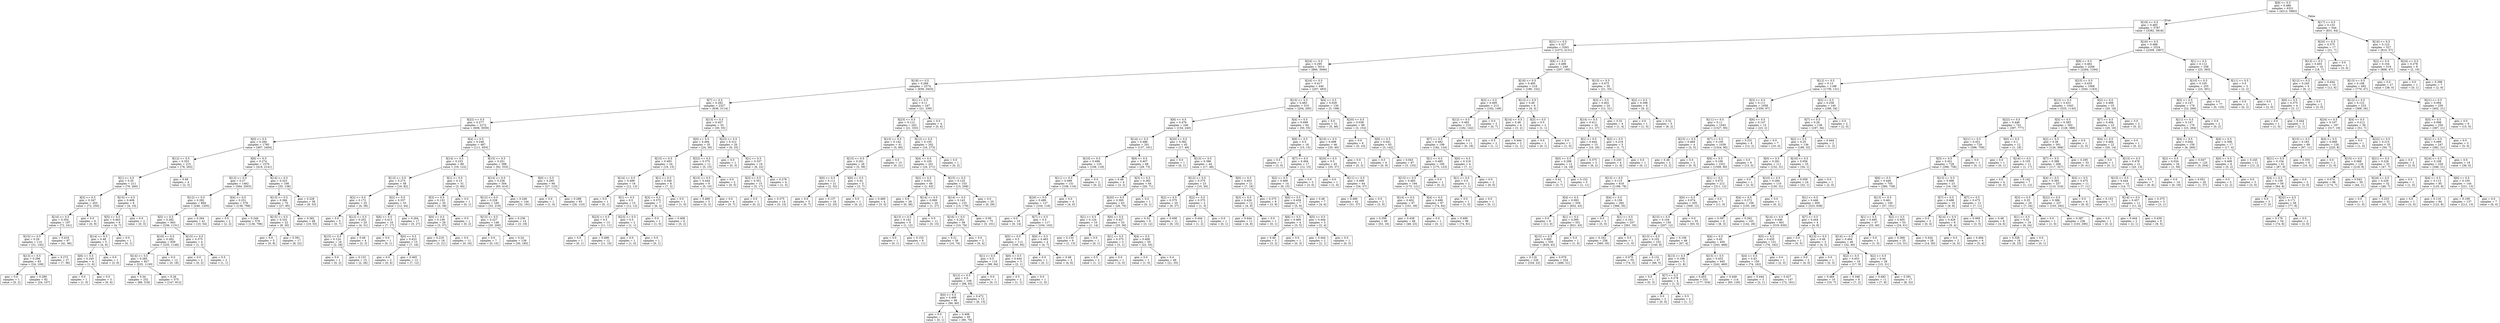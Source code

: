 digraph Tree {
node [shape=box] ;
0 [label="X[8] <= 0.5\ngini = 0.486\nsamples = 6331\nvalue = [4213, 5882]"] ;
1 [label="X[19] <= 0.5\ngini = 0.465\nsamples = 5787\nvalue = [3382, 5818]"] ;
0 -> 1 [labeldistance=2.5, labelangle=45, headlabel="True"] ;
2 [label="X[21] <= 0.5\ngini = 0.327\nsamples = 3263\nvalue = [1073, 4131]"] ;
1 -> 2 ;
3 [label="X[24] <= 0.5\ngini = 0.295\nsamples = 3014\nvalue = [866, 3946]"] ;
2 -> 3 ;
4 [label="X[18] <= 0.5\ngini = 0.269\nsamples = 2574\nvalue = [659, 3453]"] ;
3 -> 4 ;
5 [label="X[7] <= 0.5\ngini = 0.282\nsamples = 2327\nvalue = [638, 3114]"] ;
4 -> 5 ;
6 [label="X[22] <= 0.5\ngini = 0.277\nsamples = 2272\nvalue = [608, 3059]"] ;
5 -> 6 ;
7 [label="X[0] <= 0.5\ngini = 0.284\nsamples = 1785\nvalue = [497, 2404]"] ;
6 -> 7 ;
8 [label="X[12] <= 0.5\ngini = 0.353\nsamples = 215\nvalue = [78, 263]"] ;
7 -> 8 ;
9 [label="X[1] <= 0.5\ngini = 0.35\nsamples = 211\nvalue = [76, 260]"] ;
8 -> 9 ;
10 [label="X[3] <= 0.5\ngini = 0.347\nsamples = 203\nvalue = [72, 250]"] ;
9 -> 10 ;
11 [label="X[14] <= 0.5\ngini = 0.354\nsamples = 197\nvalue = [72, 241]"] ;
10 -> 11 ;
12 [label="X[15] <= 0.5\ngini = 0.29\nsamples = 110\nvalue = [31, 145]"] ;
11 -> 12 ;
13 [label="X[13] <= 0.5\ngini = 0.296\nsamples = 83\nvalue = [24, 109]"] ;
12 -> 13 ;
14 [label="gini = 0.0\nsamples = 1\nvalue = [0, 2]"] ;
13 -> 14 ;
15 [label="gini = 0.299\nsamples = 82\nvalue = [24, 107]"] ;
13 -> 15 ;
16 [label="gini = 0.273\nsamples = 27\nvalue = [7, 36]"] ;
12 -> 16 ;
17 [label="gini = 0.419\nsamples = 87\nvalue = [41, 96]"] ;
11 -> 17 ;
18 [label="gini = 0.0\nsamples = 6\nvalue = [0, 9]"] ;
10 -> 18 ;
19 [label="X[15] <= 0.5\ngini = 0.408\nsamples = 8\nvalue = [4, 10]"] ;
9 -> 19 ;
20 [label="X[5] <= 0.5\ngini = 0.463\nsamples = 6\nvalue = [4, 7]"] ;
19 -> 20 ;
21 [label="X[14] <= 0.5\ngini = 0.48\nsamples = 5\nvalue = [4, 6]"] ;
20 -> 21 ;
22 [label="X[6] <= 0.5\ngini = 0.245\nsamples = 4\nvalue = [1, 6]"] ;
21 -> 22 ;
23 [label="gini = 0.0\nsamples = 1\nvalue = [1, 0]"] ;
22 -> 23 ;
24 [label="gini = 0.0\nsamples = 3\nvalue = [0, 6]"] ;
22 -> 24 ;
25 [label="gini = 0.0\nsamples = 1\nvalue = [3, 0]"] ;
21 -> 25 ;
26 [label="gini = 0.0\nsamples = 1\nvalue = [0, 1]"] ;
20 -> 26 ;
27 [label="gini = 0.0\nsamples = 2\nvalue = [0, 3]"] ;
19 -> 27 ;
28 [label="gini = 0.48\nsamples = 4\nvalue = [2, 3]"] ;
8 -> 28 ;
29 [label="X[6] <= 0.5\ngini = 0.274\nsamples = 1570\nvalue = [419, 2141]"] ;
7 -> 29 ;
30 [label="X[13] <= 0.5\ngini = 0.27\nsamples = 1462\nvalue = [384, 2003]"] ;
29 -> 30 ;
31 [label="X[12] <= 0.5\ngini = 0.282\nsamples = 884\nvalue = [246, 1205]"] ;
30 -> 31 ;
32 [label="X[5] <= 0.5\ngini = 0.282\nsamples = 843\nvalue = [236, 1151]"] ;
31 -> 32 ;
33 [label="X[16] <= 0.5\ngini = 0.282\nsamples = 839\nvalue = [235, 1148]"] ;
32 -> 33 ;
34 [label="X[14] <= 0.5\ngini = 0.285\nsamples = 827\nvalue = [235, 1130]"] ;
33 -> 34 ;
35 [label="gini = 0.34\nsamples = 252\nvalue = [88, 318]"] ;
34 -> 35 ;
36 [label="gini = 0.26\nsamples = 575\nvalue = [147, 812]"] ;
34 -> 36 ;
37 [label="gini = 0.0\nsamples = 12\nvalue = [0, 18]"] ;
33 -> 37 ;
38 [label="X[15] <= 0.5\ngini = 0.375\nsamples = 4\nvalue = [1, 3]"] ;
32 -> 38 ;
39 [label="gini = 0.0\nsamples = 2\nvalue = [0, 2]"] ;
38 -> 39 ;
40 [label="gini = 0.5\nsamples = 2\nvalue = [1, 1]"] ;
38 -> 40 ;
41 [label="gini = 0.264\nsamples = 41\nvalue = [10, 54]"] ;
31 -> 41 ;
42 [label="X[4] <= 0.5\ngini = 0.251\nsamples = 578\nvalue = [138, 798]"] ;
30 -> 42 ;
43 [label="gini = 0.5\nsamples = 2\nvalue = [2, 2]"] ;
42 -> 43 ;
44 [label="gini = 0.249\nsamples = 576\nvalue = [136, 796]"] ;
42 -> 44 ;
45 [label="X[14] <= 0.5\ngini = 0.323\nsamples = 108\nvalue = [35, 138]"] ;
29 -> 45 ;
46 [label="X[13] <= 0.5\ngini = 0.366\nsamples = 70\nvalue = [27, 85]"] ;
45 -> 46 ;
47 [label="X[15] <= 0.5\ngini = 0.332\nsamples = 22\nvalue = [8, 30]"] ;
46 -> 47 ;
48 [label="gini = 0.0\nsamples = 5\nvalue = [0, 8]"] ;
47 -> 48 ;
49 [label="gini = 0.391\nsamples = 17\nvalue = [8, 22]"] ;
47 -> 49 ;
50 [label="gini = 0.382\nsamples = 48\nvalue = [19, 55]"] ;
46 -> 50 ;
51 [label="gini = 0.228\nsamples = 38\nvalue = [8, 53]"] ;
45 -> 51 ;
52 [label="X[4] <= 0.5\ngini = 0.248\nsamples = 487\nvalue = [111, 655]"] ;
6 -> 52 ;
53 [label="X[14] <= 0.5\ngini = 0.233\nsamples = 89\nvalue = [19, 122]"] ;
52 -> 53 ;
54 [label="X[13] <= 0.5\ngini = 0.273\nsamples = 58\nvalue = [16, 82]"] ;
53 -> 54 ;
55 [label="X[2] <= 0.5\ngini = 0.172\nsamples = 25\nvalue = [4, 38]"] ;
54 -> 55 ;
56 [label="gini = 0.0\nsamples = 5\nvalue = [0, 7]"] ;
55 -> 56 ;
57 [label="X[12] <= 0.5\ngini = 0.202\nsamples = 20\nvalue = [4, 31]"] ;
55 -> 57 ;
58 [label="X[15] <= 0.5\ngini = 0.124\nsamples = 16\nvalue = [2, 28]"] ;
57 -> 58 ;
59 [label="gini = 0.0\nsamples = 1\nvalue = [0, 2]"] ;
58 -> 59 ;
60 [label="gini = 0.133\nsamples = 15\nvalue = [2, 26]"] ;
58 -> 60 ;
61 [label="gini = 0.48\nsamples = 4\nvalue = [2, 3]"] ;
57 -> 61 ;
62 [label="X[2] <= 0.5\ngini = 0.337\nsamples = 33\nvalue = [12, 44]"] ;
54 -> 62 ;
63 [label="X[6] <= 0.5\ngini = 0.413\nsamples = 16\nvalue = [7, 17]"] ;
62 -> 63 ;
64 [label="gini = 0.0\nsamples = 1\nvalue = [0, 1]"] ;
63 -> 64 ;
65 [label="X[0] <= 0.5\ngini = 0.423\nsamples = 15\nvalue = [7, 16]"] ;
63 -> 65 ;
66 [label="gini = 0.0\nsamples = 2\nvalue = [0, 4]"] ;
65 -> 66 ;
67 [label="gini = 0.465\nsamples = 13\nvalue = [7, 12]"] ;
65 -> 67 ;
68 [label="gini = 0.264\nsamples = 17\nvalue = [5, 27]"] ;
62 -> 68 ;
69 [label="X[1] <= 0.5\ngini = 0.13\nsamples = 31\nvalue = [3, 40]"] ;
53 -> 69 ;
70 [label="X[3] <= 0.5\ngini = 0.133\nsamples = 30\nvalue = [3, 39]"] ;
69 -> 70 ;
71 [label="X[0] <= 0.5\ngini = 0.139\nsamples = 29\nvalue = [3, 37]"] ;
70 -> 71 ;
72 [label="gini = 0.219\nsamples = 18\nvalue = [3, 21]"] ;
71 -> 72 ;
73 [label="gini = 0.0\nsamples = 11\nvalue = [0, 16]"] ;
71 -> 73 ;
74 [label="gini = 0.0\nsamples = 1\nvalue = [0, 2]"] ;
70 -> 74 ;
75 [label="gini = 0.0\nsamples = 1\nvalue = [0, 1]"] ;
69 -> 75 ;
76 [label="X[15] <= 0.5\ngini = 0.251\nsamples = 398\nvalue = [92, 533]"] ;
52 -> 76 ;
77 [label="X[14] <= 0.5\ngini = 0.236\nsamples = 304\nvalue = [65, 410]"] ;
76 -> 77 ;
78 [label="X[12] <= 0.5\ngini = 0.228\nsamples = 160\nvalue = [33, 219]"] ;
77 -> 78 ;
79 [label="X[13] <= 0.5\ngini = 0.227\nsamples = 146\nvalue = [30, 200]"] ;
78 -> 79 ;
80 [label="gini = 0.0\nsamples = 7\nvalue = [0, 15]"] ;
79 -> 80 ;
81 [label="gini = 0.24\nsamples = 139\nvalue = [30, 185]"] ;
79 -> 81 ;
82 [label="gini = 0.236\nsamples = 14\nvalue = [3, 19]"] ;
78 -> 82 ;
83 [label="gini = 0.246\nsamples = 144\nvalue = [32, 191]"] ;
77 -> 83 ;
84 [label="X[0] <= 0.5\ngini = 0.295\nsamples = 94\nvalue = [27, 123]"] ;
76 -> 84 ;
85 [label="gini = 0.0\nsamples = 1\nvalue = [1, 0]"] ;
84 -> 85 ;
86 [label="gini = 0.288\nsamples = 93\nvalue = [26, 123]"] ;
84 -> 86 ;
87 [label="X[13] <= 0.5\ngini = 0.457\nsamples = 55\nvalue = [30, 55]"] ;
5 -> 87 ;
88 [label="X[0] <= 0.5\ngini = 0.494\nsamples = 35\nvalue = [24, 30]"] ;
87 -> 88 ;
89 [label="X[15] <= 0.5\ngini = 0.493\nsamples = 24\nvalue = [19, 15]"] ;
88 -> 89 ;
90 [label="X[14] <= 0.5\ngini = 0.499\nsamples = 16\nvalue = [12, 13]"] ;
89 -> 90 ;
91 [label="gini = 0.0\nsamples = 1\nvalue = [0, 1]"] ;
90 -> 91 ;
92 [label="X[1] <= 0.5\ngini = 0.5\nsamples = 15\nvalue = [12, 12]"] ;
90 -> 92 ;
93 [label="X[23] <= 0.5\ngini = 0.5\nsamples = 13\nvalue = [11, 11]"] ;
92 -> 93 ;
94 [label="gini = 0.0\nsamples = 1\nvalue = [0, 1]"] ;
93 -> 94 ;
95 [label="gini = 0.499\nsamples = 12\nvalue = [11, 10]"] ;
93 -> 95 ;
96 [label="X[23] <= 0.5\ngini = 0.5\nsamples = 2\nvalue = [1, 1]"] ;
92 -> 96 ;
97 [label="gini = 0.0\nsamples = 1\nvalue = [1, 0]"] ;
96 -> 97 ;
98 [label="gini = 0.0\nsamples = 1\nvalue = [0, 1]"] ;
96 -> 98 ;
99 [label="X[1] <= 0.5\ngini = 0.346\nsamples = 8\nvalue = [7, 2]"] ;
89 -> 99 ;
100 [label="X[3] <= 0.5\ngini = 0.375\nsamples = 7\nvalue = [6, 2]"] ;
99 -> 100 ;
101 [label="gini = 0.0\nsamples = 1\nvalue = [1, 0]"] ;
100 -> 101 ;
102 [label="gini = 0.408\nsamples = 6\nvalue = [5, 2]"] ;
100 -> 102 ;
103 [label="gini = 0.0\nsamples = 1\nvalue = [1, 0]"] ;
99 -> 103 ;
104 [label="X[22] <= 0.5\ngini = 0.375\nsamples = 11\nvalue = [5, 15]"] ;
88 -> 104 ;
105 [label="X[15] <= 0.5\ngini = 0.444\nsamples = 9\nvalue = [5, 10]"] ;
104 -> 105 ;
106 [label="gini = 0.469\nsamples = 5\nvalue = [5, 3]"] ;
105 -> 106 ;
107 [label="gini = 0.0\nsamples = 4\nvalue = [0, 7]"] ;
105 -> 107 ;
108 [label="gini = 0.0\nsamples = 2\nvalue = [0, 5]"] ;
104 -> 108 ;
109 [label="X[23] <= 0.5\ngini = 0.312\nsamples = 20\nvalue = [6, 25]"] ;
87 -> 109 ;
110 [label="gini = 0.0\nsamples = 1\nvalue = [0, 3]"] ;
109 -> 110 ;
111 [label="X[1] <= 0.5\ngini = 0.337\nsamples = 19\nvalue = [6, 22]"] ;
109 -> 111 ;
112 [label="X[3] <= 0.5\ngini = 0.351\nsamples = 15\nvalue = [5, 17]"] ;
111 -> 112 ;
113 [label="gini = 0.0\nsamples = 1\nvalue = [0, 2]"] ;
112 -> 113 ;
114 [label="gini = 0.375\nsamples = 14\nvalue = [5, 15]"] ;
112 -> 114 ;
115 [label="gini = 0.278\nsamples = 4\nvalue = [1, 5]"] ;
111 -> 115 ;
116 [label="X[1] <= 0.5\ngini = 0.11\nsamples = 247\nvalue = [21, 339]"] ;
4 -> 116 ;
117 [label="X[23] <= 0.5\ngini = 0.112\nsamples = 243\nvalue = [21, 333]"] ;
116 -> 117 ;
118 [label="X[13] <= 0.5\ngini = 0.142\nsamples = 41\nvalue = [5, 60]"] ;
117 -> 118 ;
119 [label="X[15] <= 0.5\ngini = 0.201\nsamples = 26\nvalue = [5, 39]"] ;
118 -> 119 ;
120 [label="X[0] <= 0.5\ngini = 0.111\nsamples = 21\nvalue = [2, 32]"] ;
119 -> 120 ;
121 [label="gini = 0.0\nsamples = 5\nvalue = [0, 7]"] ;
120 -> 121 ;
122 [label="gini = 0.137\nsamples = 16\nvalue = [2, 25]"] ;
120 -> 122 ;
123 [label="X[0] <= 0.5\ngini = 0.42\nsamples = 5\nvalue = [3, 7]"] ;
119 -> 123 ;
124 [label="gini = 0.0\nsamples = 1\nvalue = [0, 2]"] ;
123 -> 124 ;
125 [label="gini = 0.469\nsamples = 4\nvalue = [3, 5]"] ;
123 -> 125 ;
126 [label="gini = 0.0\nsamples = 15\nvalue = [0, 21]"] ;
118 -> 126 ;
127 [label="X[12] <= 0.5\ngini = 0.105\nsamples = 202\nvalue = [16, 273]"] ;
117 -> 127 ;
128 [label="X[4] <= 0.5\ngini = 0.105\nsamples = 201\nvalue = [16, 271]"] ;
127 -> 128 ;
129 [label="X[2] <= 0.5\ngini = 0.031\nsamples = 48\nvalue = [1, 63]"] ;
128 -> 129 ;
130 [label="gini = 0.0\nsamples = 28\nvalue = [0, 36]"] ;
129 -> 130 ;
131 [label="X[14] <= 0.5\ngini = 0.069\nsamples = 20\nvalue = [1, 27]"] ;
129 -> 131 ;
132 [label="X[13] <= 0.5\ngini = 0.142\nsamples = 9\nvalue = [1, 12]"] ;
131 -> 132 ;
133 [label="gini = 0.0\nsamples = 1\nvalue = [0, 1]"] ;
132 -> 133 ;
134 [label="gini = 0.153\nsamples = 8\nvalue = [1, 11]"] ;
132 -> 134 ;
135 [label="gini = 0.0\nsamples = 11\nvalue = [0, 15]"] ;
131 -> 135 ;
136 [label="X[15] <= 0.5\ngini = 0.125\nsamples = 153\nvalue = [15, 208]"] ;
128 -> 136 ;
137 [label="X[14] <= 0.5\ngini = 0.143\nsamples = 133\nvalue = [15, 179]"] ;
136 -> 137 ;
138 [label="X[16] <= 0.5\ngini = 0.201\nsamples = 58\nvalue = [10, 78]"] ;
137 -> 138 ;
139 [label="gini = 0.21\nsamples = 56\nvalue = [10, 74]"] ;
138 -> 139 ;
140 [label="gini = 0.0\nsamples = 2\nvalue = [0, 4]"] ;
138 -> 140 ;
141 [label="gini = 0.09\nsamples = 75\nvalue = [5, 101]"] ;
137 -> 141 ;
142 [label="gini = 0.0\nsamples = 20\nvalue = [0, 29]"] ;
136 -> 142 ;
143 [label="gini = 0.0\nsamples = 1\nvalue = [0, 2]"] ;
127 -> 143 ;
144 [label="gini = 0.0\nsamples = 4\nvalue = [0, 6]"] ;
116 -> 144 ;
145 [label="X[16] <= 0.5\ngini = 0.417\nsamples = 440\nvalue = [207, 493]"] ;
3 -> 145 ;
146 [label="X[15] <= 0.5\ngini = 0.483\nsamples = 310\nvalue = [204, 295]"] ;
145 -> 146 ;
147 [label="X[6] <= 0.5\ngini = 0.476\nsamples = 246\nvalue = [154, 240]"] ;
146 -> 147 ;
148 [label="X[14] <= 0.5\ngini = 0.486\nsamples = 201\nvalue = [137, 191]"] ;
147 -> 148 ;
149 [label="X[10] <= 0.5\ngini = 0.499\nsamples = 133\nvalue = [108, 118]"] ;
148 -> 149 ;
150 [label="X[11] <= 0.5\ngini = 0.499\nsamples = 131\nvalue = [108, 116]"] ;
149 -> 150 ;
151 [label="X[20] <= 0.5\ngini = 0.499\nsamples = 127\nvalue = [104, 116]"] ;
150 -> 151 ;
152 [label="gini = 0.0\nsamples = 10\nvalue = [0, 14]"] ;
151 -> 152 ;
153 [label="X[7] <= 0.5\ngini = 0.5\nsamples = 117\nvalue = [104, 102]"] ;
151 -> 153 ;
154 [label="X[5] <= 0.5\ngini = 0.5\nsamples = 113\nvalue = [100, 95]"] ;
153 -> 154 ;
155 [label="X[1] <= 0.5\ngini = 0.5\nsamples = 110\nvalue = [98, 94]"] ;
154 -> 155 ;
156 [label="X[12] <= 0.5\ngini = 0.5\nsamples = 109\nvalue = [98, 93]"] ;
155 -> 156 ;
157 [label="X[0] <= 0.5\ngini = 0.498\nsamples = 96\nvalue = [90, 80]"] ;
156 -> 157 ;
158 [label="gini = 0.0\nsamples = 1\nvalue = [0, 1]"] ;
157 -> 158 ;
159 [label="gini = 0.498\nsamples = 95\nvalue = [90, 79]"] ;
157 -> 159 ;
160 [label="gini = 0.472\nsamples = 13\nvalue = [8, 13]"] ;
156 -> 160 ;
161 [label="gini = 0.0\nsamples = 1\nvalue = [0, 1]"] ;
155 -> 161 ;
162 [label="X[0] <= 0.5\ngini = 0.444\nsamples = 3\nvalue = [2, 1]"] ;
154 -> 162 ;
163 [label="gini = 0.5\nsamples = 2\nvalue = [1, 1]"] ;
162 -> 163 ;
164 [label="gini = 0.0\nsamples = 1\nvalue = [1, 0]"] ;
162 -> 164 ;
165 [label="X[0] <= 0.5\ngini = 0.463\nsamples = 4\nvalue = [4, 7]"] ;
153 -> 165 ;
166 [label="gini = 0.0\nsamples = 1\nvalue = [0, 1]"] ;
165 -> 166 ;
167 [label="gini = 0.48\nsamples = 3\nvalue = [4, 6]"] ;
165 -> 167 ;
168 [label="gini = 0.0\nsamples = 4\nvalue = [4, 0]"] ;
150 -> 168 ;
169 [label="gini = 0.0\nsamples = 2\nvalue = [0, 2]"] ;
149 -> 169 ;
170 [label="X[9] <= 0.5\ngini = 0.407\nsamples = 68\nvalue = [29, 73]"] ;
148 -> 170 ;
171 [label="gini = 0.48\nsamples = 4\nvalue = [3, 2]"] ;
170 -> 171 ;
172 [label="X[3] <= 0.5\ngini = 0.392\nsamples = 64\nvalue = [26, 71]"] ;
170 -> 172 ;
173 [label="X[20] <= 0.5\ngini = 0.395\nsamples = 63\nvalue = [26, 70]"] ;
172 -> 173 ;
174 [label="X[1] <= 0.5\ngini = 0.124\nsamples = 10\nvalue = [1, 14]"] ;
173 -> 174 ;
175 [label="gini = 0.133\nsamples = 9\nvalue = [1, 13]"] ;
174 -> 175 ;
176 [label="gini = 0.0\nsamples = 1\nvalue = [0, 1]"] ;
174 -> 176 ;
177 [label="X[0] <= 0.5\ngini = 0.427\nsamples = 53\nvalue = [25, 56]"] ;
173 -> 177 ;
178 [label="X[1] <= 0.5\ngini = 0.375\nsamples = 3\nvalue = [3, 1]"] ;
177 -> 178 ;
179 [label="gini = 0.5\nsamples = 2\nvalue = [1, 1]"] ;
178 -> 179 ;
180 [label="gini = 0.0\nsamples = 1\nvalue = [2, 0]"] ;
178 -> 180 ;
181 [label="X[4] <= 0.5\ngini = 0.408\nsamples = 50\nvalue = [22, 55]"] ;
177 -> 181 ;
182 [label="gini = 0.0\nsamples = 1\nvalue = [1, 0]"] ;
181 -> 182 ;
183 [label="gini = 0.4\nsamples = 49\nvalue = [21, 55]"] ;
181 -> 183 ;
184 [label="gini = 0.0\nsamples = 1\nvalue = [0, 1]"] ;
172 -> 184 ;
185 [label="X[20] <= 0.5\ngini = 0.382\nsamples = 45\nvalue = [17, 49]"] ;
147 -> 185 ;
186 [label="gini = 0.0\nsamples = 1\nvalue = [0, 1]"] ;
185 -> 186 ;
187 [label="X[13] <= 0.5\ngini = 0.386\nsamples = 44\nvalue = [17, 48]"] ;
185 -> 187 ;
188 [label="X[12] <= 0.5\ngini = 0.375\nsamples = 23\nvalue = [10, 30]"] ;
187 -> 188 ;
189 [label="X[2] <= 0.5\ngini = 0.375\nsamples = 20\nvalue = [9, 27]"] ;
188 -> 189 ;
190 [label="gini = 0.32\nsamples = 9\nvalue = [3, 12]"] ;
189 -> 190 ;
191 [label="gini = 0.408\nsamples = 11\nvalue = [6, 15]"] ;
189 -> 191 ;
192 [label="X[2] <= 0.5\ngini = 0.375\nsamples = 3\nvalue = [1, 3]"] ;
188 -> 192 ;
193 [label="gini = 0.444\nsamples = 2\nvalue = [1, 2]"] ;
192 -> 193 ;
194 [label="gini = 0.0\nsamples = 1\nvalue = [0, 1]"] ;
192 -> 194 ;
195 [label="X[0] <= 0.5\ngini = 0.403\nsamples = 21\nvalue = [7, 18]"] ;
187 -> 195 ;
196 [label="X[3] <= 0.5\ngini = 0.426\nsamples = 12\nvalue = [4, 9]"] ;
195 -> 196 ;
197 [label="gini = 0.444\nsamples = 11\nvalue = [4, 8]"] ;
196 -> 197 ;
198 [label="gini = 0.0\nsamples = 1\nvalue = [0, 1]"] ;
196 -> 198 ;
199 [label="gini = 0.375\nsamples = 9\nvalue = [3, 9]"] ;
195 -> 199 ;
200 [label="X[4] <= 0.5\ngini = 0.499\nsamples = 64\nvalue = [50, 55]"] ;
146 -> 200 ;
201 [label="X[9] <= 0.5\ngini = 0.5\nsamples = 18\nvalue = [15, 15]"] ;
200 -> 201 ;
202 [label="gini = 0.0\nsamples = 1\nvalue = [3, 0]"] ;
201 -> 202 ;
203 [label="X[7] <= 0.5\ngini = 0.494\nsamples = 17\nvalue = [12, 15]"] ;
201 -> 203 ;
204 [label="X[2] <= 0.5\ngini = 0.469\nsamples = 14\nvalue = [9, 15]"] ;
203 -> 204 ;
205 [label="X[0] <= 0.5\ngini = 0.459\nsamples = 7\nvalue = [5, 9]"] ;
204 -> 205 ;
206 [label="X[6] <= 0.5\ngini = 0.469\nsamples = 4\nvalue = [3, 5]"] ;
205 -> 206 ;
207 [label="gini = 0.48\nsamples = 3\nvalue = [3, 2]"] ;
206 -> 207 ;
208 [label="gini = 0.0\nsamples = 1\nvalue = [0, 3]"] ;
206 -> 208 ;
209 [label="X[5] <= 0.5\ngini = 0.444\nsamples = 3\nvalue = [2, 4]"] ;
205 -> 209 ;
210 [label="gini = 0.444\nsamples = 2\nvalue = [2, 1]"] ;
209 -> 210 ;
211 [label="gini = 0.0\nsamples = 1\nvalue = [0, 3]"] ;
209 -> 211 ;
212 [label="gini = 0.48\nsamples = 7\nvalue = [4, 6]"] ;
204 -> 212 ;
213 [label="gini = 0.0\nsamples = 3\nvalue = [3, 0]"] ;
203 -> 213 ;
214 [label="X[10] <= 0.5\ngini = 0.498\nsamples = 46\nvalue = [35, 40]"] ;
200 -> 214 ;
215 [label="X[20] <= 0.5\ngini = 0.5\nsamples = 45\nvalue = [35, 37]"] ;
214 -> 215 ;
216 [label="gini = 0.0\nsamples = 1\nvalue = [1, 0]"] ;
215 -> 216 ;
217 [label="X[11] <= 0.5\ngini = 0.499\nsamples = 44\nvalue = [34, 37]"] ;
215 -> 217 ;
218 [label="gini = 0.496\nsamples = 42\nvalue = [31, 37]"] ;
217 -> 218 ;
219 [label="gini = 0.0\nsamples = 2\nvalue = [3, 0]"] ;
217 -> 219 ;
220 [label="gini = 0.0\nsamples = 1\nvalue = [0, 3]"] ;
214 -> 220 ;
221 [label="X[4] <= 0.5\ngini = 0.029\nsamples = 130\nvalue = [3, 198]"] ;
145 -> 221 ;
222 [label="gini = 0.0\nsamples = 31\nvalue = [0, 46]"] ;
221 -> 222 ;
223 [label="X[20] <= 0.5\ngini = 0.038\nsamples = 99\nvalue = [3, 152]"] ;
221 -> 223 ;
224 [label="gini = 0.0\nsamples = 6\nvalue = [0, 10]"] ;
223 -> 224 ;
225 [label="X[9] <= 0.5\ngini = 0.041\nsamples = 93\nvalue = [3, 142]"] ;
223 -> 225 ;
226 [label="gini = 0.0\nsamples = 6\nvalue = [0, 9]"] ;
225 -> 226 ;
227 [label="gini = 0.043\nsamples = 87\nvalue = [3, 133]"] ;
225 -> 227 ;
228 [label="X[6] <= 0.5\ngini = 0.498\nsamples = 249\nvalue = [207, 185]"] ;
2 -> 228 ;
229 [label="X[18] <= 0.5\ngini = 0.495\nsamples = 219\nvalue = [186, 152]"] ;
228 -> 229 ;
230 [label="X[3] <= 0.5\ngini = 0.495\nsamples = 213\nvalue = [182, 149]"] ;
229 -> 230 ;
231 [label="X[12] <= 0.5\ngini = 0.492\nsamples = 210\nvalue = [182, 142]"] ;
230 -> 231 ;
232 [label="X[7] <= 0.5\ngini = 0.482\nsamples = 199\nvalue = [182, 124]"] ;
231 -> 232 ;
233 [label="X[1] <= 0.5\ngini = 0.485\nsamples = 195\nvalue = [175, 123]"] ;
232 -> 233 ;
234 [label="X[13] <= 0.5\ngini = 0.483\nsamples = 194\nvalue = [175, 121]"] ;
233 -> 234 ;
235 [label="X[14] <= 0.5\ngini = 0.402\nsamples = 97\nvalue = [101, 39]"] ;
234 -> 235 ;
236 [label="gini = 0.356\nsamples = 49\nvalue = [53, 16]"] ;
235 -> 236 ;
237 [label="gini = 0.438\nsamples = 48\nvalue = [48, 23]"] ;
235 -> 237 ;
238 [label="X[4] <= 0.5\ngini = 0.499\nsamples = 97\nvalue = [74, 82]"] ;
234 -> 238 ;
239 [label="gini = 0.0\nsamples = 1\nvalue = [0, 1]"] ;
238 -> 239 ;
240 [label="gini = 0.499\nsamples = 96\nvalue = [74, 81]"] ;
238 -> 240 ;
241 [label="gini = 0.0\nsamples = 1\nvalue = [0, 2]"] ;
233 -> 241 ;
242 [label="X[0] <= 0.5\ngini = 0.219\nsamples = 4\nvalue = [7, 1]"] ;
232 -> 242 ;
243 [label="X[1] <= 0.5\ngini = 0.5\nsamples = 2\nvalue = [1, 1]"] ;
242 -> 243 ;
244 [label="gini = 0.0\nsamples = 1\nvalue = [1, 0]"] ;
243 -> 244 ;
245 [label="gini = 0.0\nsamples = 1\nvalue = [0, 1]"] ;
243 -> 245 ;
246 [label="gini = 0.0\nsamples = 2\nvalue = [6, 0]"] ;
242 -> 246 ;
247 [label="gini = 0.0\nsamples = 11\nvalue = [0, 18]"] ;
231 -> 247 ;
248 [label="gini = 0.0\nsamples = 3\nvalue = [0, 7]"] ;
230 -> 248 ;
249 [label="X[13] <= 0.5\ngini = 0.49\nsamples = 6\nvalue = [4, 3]"] ;
229 -> 249 ;
250 [label="X[14] <= 0.5\ngini = 0.48\nsamples = 4\nvalue = [3, 2]"] ;
249 -> 250 ;
251 [label="gini = 0.5\nsamples = 2\nvalue = [1, 1]"] ;
250 -> 251 ;
252 [label="gini = 0.444\nsamples = 2\nvalue = [2, 1]"] ;
250 -> 252 ;
253 [label="X[3] <= 0.5\ngini = 0.5\nsamples = 2\nvalue = [1, 1]"] ;
249 -> 253 ;
254 [label="gini = 0.0\nsamples = 1\nvalue = [0, 1]"] ;
253 -> 254 ;
255 [label="gini = 0.0\nsamples = 1\nvalue = [1, 0]"] ;
253 -> 255 ;
256 [label="X[15] <= 0.5\ngini = 0.475\nsamples = 30\nvalue = [21, 33]"] ;
228 -> 256 ;
257 [label="X[3] <= 0.5\ngini = 0.402\nsamples = 24\nvalue = [12, 31]"] ;
256 -> 257 ;
258 [label="X[14] <= 0.5\ngini = 0.411\nsamples = 20\nvalue = [11, 27]"] ;
257 -> 258 ;
259 [label="X[1] <= 0.5\ngini = 0.444\nsamples = 15\nvalue = [10, 20]"] ;
258 -> 259 ;
260 [label="X[0] <= 0.5\ngini = 0.298\nsamples = 12\nvalue = [4, 18]"] ;
259 -> 260 ;
261 [label="gini = 0.42\nsamples = 7\nvalue = [3, 7]"] ;
260 -> 261 ;
262 [label="gini = 0.153\nsamples = 5\nvalue = [1, 11]"] ;
260 -> 262 ;
263 [label="gini = 0.375\nsamples = 3\nvalue = [6, 2]"] ;
259 -> 263 ;
264 [label="X[2] <= 0.5\ngini = 0.219\nsamples = 5\nvalue = [1, 7]"] ;
258 -> 264 ;
265 [label="gini = 0.245\nsamples = 4\nvalue = [1, 6]"] ;
264 -> 265 ;
266 [label="gini = 0.0\nsamples = 1\nvalue = [0, 1]"] ;
264 -> 266 ;
267 [label="gini = 0.32\nsamples = 4\nvalue = [1, 4]"] ;
257 -> 267 ;
268 [label="X[2] <= 0.5\ngini = 0.298\nsamples = 6\nvalue = [9, 2]"] ;
256 -> 268 ;
269 [label="gini = 0.0\nsamples = 1\nvalue = [1, 0]"] ;
268 -> 269 ;
270 [label="gini = 0.32\nsamples = 5\nvalue = [8, 2]"] ;
268 -> 270 ;
271 [label="X[16] <= 0.5\ngini = 0.488\nsamples = 2524\nvalue = [2309, 1687]"] ;
1 -> 271 ;
272 [label="X[9] <= 0.5\ngini = 0.462\nsamples = 2266\nvalue = [2284, 1294]"] ;
271 -> 272 ;
273 [label="X[12] <= 0.5\ngini = 0.13\nsamples = 1198\nvalue = [1739, 131]"] ;
272 -> 273 ;
274 [label="X[3] <= 0.5\ngini = 0.111\nsamples = 1058\nvalue = [1550, 97]"] ;
273 -> 274 ;
275 [label="X[11] <= 0.5\ngini = 0.11\nsamples = 1043\nvalue = [1527, 95]"] ;
274 -> 275 ;
276 [label="X[15] <= 0.5\ngini = 0.469\nsamples = 4\nvalue = [3, 5]"] ;
275 -> 276 ;
277 [label="gini = 0.48\nsamples = 2\nvalue = [3, 2]"] ;
276 -> 277 ;
278 [label="gini = 0.0\nsamples = 2\nvalue = [0, 3]"] ;
276 -> 278 ;
279 [label="X[7] <= 0.5\ngini = 0.105\nsamples = 1039\nvalue = [1524, 90]"] ;
275 -> 279 ;
280 [label="X[6] <= 0.5\ngini = 0.106\nsamples = 1031\nvalue = [1509, 90]"] ;
279 -> 280 ;
281 [label="X[13] <= 0.5\ngini = 0.115\nsamples = 819\nvalue = [1198, 78]"] ;
280 -> 281 ;
282 [label="X[4] <= 0.5\ngini = 0.093\nsamples = 559\nvalue = [832, 43]"] ;
281 -> 282 ;
283 [label="gini = 0.0\nsamples = 8\nvalue = [11, 0]"] ;
282 -> 283 ;
284 [label="X[1] <= 0.5\ngini = 0.095\nsamples = 551\nvalue = [821, 43]"] ;
282 -> 284 ;
285 [label="X[15] <= 0.5\ngini = 0.095\nsamples = 550\nvalue = [820, 43]"] ;
284 -> 285 ;
286 [label="gini = 0.116\nsamples = 226\nvalue = [334, 22]"] ;
285 -> 286 ;
287 [label="gini = 0.079\nsamples = 324\nvalue = [486, 21]"] ;
285 -> 287 ;
288 [label="gini = 0.0\nsamples = 1\nvalue = [1, 0]"] ;
284 -> 288 ;
289 [label="X[4] <= 0.5\ngini = 0.159\nsamples = 260\nvalue = [366, 35]"] ;
281 -> 289 ;
290 [label="gini = 0.0\nsamples = 3\nvalue = [5, 0]"] ;
289 -> 290 ;
291 [label="X[1] <= 0.5\ngini = 0.161\nsamples = 257\nvalue = [361, 35]"] ;
289 -> 291 ;
292 [label="gini = 0.162\nsamples = 256\nvalue = [360, 35]"] ;
291 -> 292 ;
293 [label="gini = 0.0\nsamples = 1\nvalue = [1, 0]"] ;
291 -> 293 ;
294 [label="X[1] <= 0.5\ngini = 0.072\nsamples = 212\nvalue = [311, 12]"] ;
280 -> 294 ;
295 [label="X[0] <= 0.5\ngini = 0.074\nsamples = 205\nvalue = [300, 12]"] ;
294 -> 295 ;
296 [label="X[15] <= 0.5\ngini = 0.104\nsamples = 150\nvalue = [207, 12]"] ;
295 -> 296 ;
297 [label="X[13] <= 0.5\ngini = 0.102\nsamples = 102\nvalue = [140, 8]"] ;
296 -> 297 ;
298 [label="gini = 0.075\nsamples = 55\nvalue = [74, 3]"] ;
297 -> 298 ;
299 [label="gini = 0.131\nsamples = 47\nvalue = [66, 5]"] ;
297 -> 299 ;
300 [label="gini = 0.106\nsamples = 48\nvalue = [67, 4]"] ;
296 -> 300 ;
301 [label="gini = 0.0\nsamples = 55\nvalue = [93, 0]"] ;
295 -> 301 ;
302 [label="gini = 0.0\nsamples = 7\nvalue = [11, 0]"] ;
294 -> 302 ;
303 [label="gini = 0.0\nsamples = 8\nvalue = [15, 0]"] ;
279 -> 303 ;
304 [label="X[6] <= 0.5\ngini = 0.147\nsamples = 15\nvalue = [23, 2]"] ;
274 -> 304 ;
305 [label="gini = 0.231\nsamples = 8\nvalue = [13, 2]"] ;
304 -> 305 ;
306 [label="gini = 0.0\nsamples = 7\nvalue = [10, 0]"] ;
304 -> 306 ;
307 [label="X[3] <= 0.5\ngini = 0.258\nsamples = 140\nvalue = [189, 34]"] ;
273 -> 307 ;
308 [label="X[7] <= 0.5\ngini = 0.26\nsamples = 138\nvalue = [187, 34]"] ;
307 -> 308 ;
309 [label="X[2] <= 0.5\ngini = 0.25\nsamples = 136\nvalue = [186, 32]"] ;
308 -> 309 ;
310 [label="X[0] <= 0.5\ngini = 0.281\nsamples = 111\nvalue = [152, 31]"] ;
309 -> 310 ;
311 [label="gini = 0.0\nsamples = 1\nvalue = [2, 0]"] ;
310 -> 311 ;
312 [label="X[10] <= 0.5\ngini = 0.284\nsamples = 110\nvalue = [150, 31]"] ;
310 -> 312 ;
313 [label="X[4] <= 0.5\ngini = 0.272\nsamples = 109\nvalue = [150, 29]"] ;
312 -> 313 ;
314 [label="gini = 0.397\nsamples = 6\nvalue = [8, 3]"] ;
313 -> 314 ;
315 [label="gini = 0.262\nsamples = 103\nvalue = [142, 26]"] ;
313 -> 315 ;
316 [label="gini = 0.0\nsamples = 1\nvalue = [0, 2]"] ;
312 -> 316 ;
317 [label="X[10] <= 0.5\ngini = 0.056\nsamples = 25\nvalue = [34, 1]"] ;
309 -> 317 ;
318 [label="gini = 0.059\nsamples = 24\nvalue = [32, 1]"] ;
317 -> 318 ;
319 [label="gini = 0.0\nsamples = 1\nvalue = [2, 0]"] ;
317 -> 319 ;
320 [label="gini = 0.444\nsamples = 2\nvalue = [1, 2]"] ;
308 -> 320 ;
321 [label="gini = 0.0\nsamples = 2\nvalue = [2, 0]"] ;
307 -> 321 ;
322 [label="X[23] <= 0.5\ngini = 0.435\nsamples = 1068\nvalue = [545, 1163]"] ;
272 -> 322 ;
323 [label="X[12] <= 0.5\ngini = 0.431\nsamples = 1043\nvalue = [525, 1145]"] ;
322 -> 323 ;
324 [label="X[22] <= 0.5\ngini = 0.448\nsamples = 741\nvalue = [397, 777]"] ;
323 -> 324 ;
325 [label="X[21] <= 0.5\ngini = 0.451\nsamples = 729\nvalue = [396, 759]"] ;
324 -> 325 ;
326 [label="X[3] <= 0.5\ngini = 0.451\nsamples = 728\nvalue = [396, 758]"] ;
325 -> 326 ;
327 [label="X[6] <= 0.5\ngini = 0.449\nsamples = 705\nvalue = [380, 739]"] ;
326 -> 327 ;
328 [label="X[1] <= 0.5\ngini = 0.446\nsamples = 605\nvalue = [323, 638]"] ;
327 -> 328 ;
329 [label="X[14] <= 0.5\ngini = 0.446\nsamples = 601\nvalue = [319, 630]"] ;
328 -> 329 ;
330 [label="X[4] <= 0.5\ngini = 0.45\nsamples = 450\nvalue = [243, 468]"] ;
329 -> 330 ;
331 [label="X[13] <= 0.5\ngini = 0.198\nsamples = 5\nvalue = [1, 8]"] ;
330 -> 331 ;
332 [label="gini = 0.0\nsamples = 1\nvalue = [0, 3]"] ;
331 -> 332 ;
333 [label="X[7] <= 0.5\ngini = 0.278\nsamples = 4\nvalue = [1, 5]"] ;
331 -> 333 ;
334 [label="gini = 0.0\nsamples = 2\nvalue = [0, 4]"] ;
333 -> 334 ;
335 [label="gini = 0.5\nsamples = 2\nvalue = [1, 1]"] ;
333 -> 335 ;
336 [label="X[15] <= 0.5\ngini = 0.452\nsamples = 445\nvalue = [242, 460]"] ;
330 -> 336 ;
337 [label="gini = 0.453\nsamples = 331\nvalue = [177, 334]"] ;
336 -> 337 ;
338 [label="gini = 0.449\nsamples = 114\nvalue = [65, 126]"] ;
336 -> 338 ;
339 [label="X[5] <= 0.5\ngini = 0.435\nsamples = 151\nvalue = [76, 162]"] ;
329 -> 339 ;
340 [label="X[4] <= 0.5\ngini = 0.43\nsamples = 150\nvalue = [74, 162]"] ;
339 -> 340 ;
341 [label="gini = 0.444\nsamples = 3\nvalue = [2, 1]"] ;
340 -> 341 ;
342 [label="gini = 0.427\nsamples = 147\nvalue = [72, 161]"] ;
340 -> 342 ;
343 [label="gini = 0.0\nsamples = 1\nvalue = [2, 0]"] ;
339 -> 343 ;
344 [label="X[7] <= 0.5\ngini = 0.444\nsamples = 4\nvalue = [4, 8]"] ;
328 -> 344 ;
345 [label="gini = 0.0\nsamples = 1\nvalue = [0, 5]"] ;
344 -> 345 ;
346 [label="X[13] <= 0.5\ngini = 0.49\nsamples = 3\nvalue = [4, 3]"] ;
344 -> 346 ;
347 [label="gini = 0.0\nsamples = 2\nvalue = [4, 0]"] ;
346 -> 347 ;
348 [label="gini = 0.0\nsamples = 1\nvalue = [0, 3]"] ;
346 -> 348 ;
349 [label="X[13] <= 0.5\ngini = 0.461\nsamples = 100\nvalue = [57, 101]"] ;
327 -> 349 ;
350 [label="X[1] <= 0.5\ngini = 0.495\nsamples = 47\nvalue = [33, 40]"] ;
349 -> 350 ;
351 [label="X[14] <= 0.5\ngini = 0.494\nsamples = 46\nvalue = [32, 40]"] ;
350 -> 351 ;
352 [label="X[2] <= 0.5\ngini = 0.453\nsamples = 18\nvalue = [17, 9]"] ;
351 -> 352 ;
353 [label="gini = 0.484\nsamples = 10\nvalue = [10, 7]"] ;
352 -> 353 ;
354 [label="gini = 0.346\nsamples = 8\nvalue = [7, 2]"] ;
352 -> 354 ;
355 [label="X[2] <= 0.5\ngini = 0.44\nsamples = 28\nvalue = [15, 31]"] ;
351 -> 355 ;
356 [label="gini = 0.492\nsamples = 11\nvalue = [7, 9]"] ;
355 -> 356 ;
357 [label="gini = 0.391\nsamples = 17\nvalue = [8, 22]"] ;
355 -> 357 ;
358 [label="gini = 0.0\nsamples = 1\nvalue = [1, 0]"] ;
350 -> 358 ;
359 [label="X[2] <= 0.5\ngini = 0.405\nsamples = 53\nvalue = [24, 61]"] ;
349 -> 359 ;
360 [label="gini = 0.369\nsamples = 25\nvalue = [10, 31]"] ;
359 -> 360 ;
361 [label="gini = 0.434\nsamples = 28\nvalue = [14, 30]"] ;
359 -> 361 ;
362 [label="X[13] <= 0.5\ngini = 0.496\nsamples = 23\nvalue = [16, 19]"] ;
326 -> 362 ;
363 [label="X[7] <= 0.5\ngini = 0.498\nsamples = 10\nvalue = [9, 8]"] ;
362 -> 363 ;
364 [label="gini = 0.0\nsamples = 2\nvalue = [0, 4]"] ;
363 -> 364 ;
365 [label="X[14] <= 0.5\ngini = 0.426\nsamples = 8\nvalue = [9, 4]"] ;
363 -> 365 ;
366 [label="gini = 0.0\nsamples = 2\nvalue = [4, 0]"] ;
365 -> 366 ;
367 [label="gini = 0.494\nsamples = 6\nvalue = [5, 4]"] ;
365 -> 367 ;
368 [label="X[7] <= 0.5\ngini = 0.475\nsamples = 13\nvalue = [7, 11]"] ;
362 -> 368 ;
369 [label="gini = 0.469\nsamples = 5\nvalue = [3, 5]"] ;
368 -> 369 ;
370 [label="gini = 0.48\nsamples = 8\nvalue = [4, 6]"] ;
368 -> 370 ;
371 [label="gini = 0.0\nsamples = 1\nvalue = [0, 1]"] ;
325 -> 371 ;
372 [label="X[0] <= 0.5\ngini = 0.1\nsamples = 12\nvalue = [1, 18]"] ;
324 -> 372 ;
373 [label="gini = 0.0\nsamples = 1\nvalue = [0, 1]"] ;
372 -> 373 ;
374 [label="X[14] <= 0.5\ngini = 0.105\nsamples = 11\nvalue = [1, 17]"] ;
372 -> 374 ;
375 [label="gini = 0.0\nsamples = 4\nvalue = [0, 5]"] ;
374 -> 375 ;
376 [label="gini = 0.142\nsamples = 7\nvalue = [1, 12]"] ;
374 -> 376 ;
377 [label="X[5] <= 0.5\ngini = 0.383\nsamples = 302\nvalue = [128, 368]"] ;
323 -> 377 ;
378 [label="X[2] <= 0.5\ngini = 0.38\nsamples = 301\nvalue = [126, 368]"] ;
377 -> 378 ;
379 [label="X[7] <= 0.5\ngini = 0.388\nsamples = 268\nvalue = [117, 327]"] ;
378 -> 379 ;
380 [label="X[4] <= 0.5\ngini = 0.383\nsamples = 257\nvalue = [110, 316]"] ;
379 -> 380 ;
381 [label="X[3] <= 0.5\ngini = 0.35\nsamples = 20\nvalue = [7, 24]"] ;
380 -> 381 ;
382 [label="X[1] <= 0.5\ngini = 0.32\nsamples = 19\nvalue = [6, 24]"] ;
381 -> 382 ;
383 [label="gini = 0.328\nsamples = 18\nvalue = [6, 23]"] ;
382 -> 383 ;
384 [label="gini = 0.0\nsamples = 1\nvalue = [0, 1]"] ;
382 -> 384 ;
385 [label="gini = 0.0\nsamples = 1\nvalue = [1, 0]"] ;
381 -> 385 ;
386 [label="X[22] <= 0.5\ngini = 0.386\nsamples = 237\nvalue = [103, 292]"] ;
380 -> 386 ;
387 [label="gini = 0.387\nsamples = 236\nvalue = [103, 290]"] ;
386 -> 387 ;
388 [label="gini = 0.0\nsamples = 1\nvalue = [0, 2]"] ;
386 -> 388 ;
389 [label="X[3] <= 0.5\ngini = 0.475\nsamples = 11\nvalue = [7, 11]"] ;
379 -> 389 ;
390 [label="gini = 0.0\nsamples = 4\nvalue = [6, 0]"] ;
389 -> 390 ;
391 [label="gini = 0.153\nsamples = 7\nvalue = [1, 11]"] ;
389 -> 391 ;
392 [label="gini = 0.295\nsamples = 33\nvalue = [9, 41]"] ;
378 -> 392 ;
393 [label="gini = 0.0\nsamples = 1\nvalue = [2, 0]"] ;
377 -> 393 ;
394 [label="X[2] <= 0.5\ngini = 0.499\nsamples = 25\nvalue = [20, 18]"] ;
322 -> 394 ;
395 [label="X[7] <= 0.5\ngini = 0.494\nsamples = 23\nvalue = [20, 16]"] ;
394 -> 395 ;
396 [label="X[4] <= 0.5\ngini = 0.484\nsamples = 22\nvalue = [20, 14]"] ;
395 -> 396 ;
397 [label="gini = 0.0\nsamples = 1\nvalue = [0, 1]"] ;
396 -> 397 ;
398 [label="X[13] <= 0.5\ngini = 0.478\nsamples = 21\nvalue = [20, 13]"] ;
396 -> 398 ;
399 [label="X[15] <= 0.5\ngini = 0.444\nsamples = 14\nvalue = [14, 7]"] ;
398 -> 399 ;
400 [label="X[14] <= 0.5\ngini = 0.457\nsamples = 11\nvalue = [11, 6]"] ;
399 -> 400 ;
401 [label="gini = 0.444\nsamples = 2\nvalue = [2, 1]"] ;
400 -> 401 ;
402 [label="gini = 0.459\nsamples = 9\nvalue = [9, 5]"] ;
400 -> 402 ;
403 [label="gini = 0.375\nsamples = 3\nvalue = [3, 1]"] ;
399 -> 403 ;
404 [label="gini = 0.5\nsamples = 7\nvalue = [6, 6]"] ;
398 -> 404 ;
405 [label="gini = 0.0\nsamples = 1\nvalue = [0, 2]"] ;
395 -> 405 ;
406 [label="gini = 0.0\nsamples = 2\nvalue = [0, 2]"] ;
394 -> 406 ;
407 [label="X[1] <= 0.5\ngini = 0.112\nsamples = 258\nvalue = [25, 393]"] ;
271 -> 407 ;
408 [label="X[10] <= 0.5\ngini = 0.105\nsamples = 255\nvalue = [23, 391]"] ;
407 -> 408 ;
409 [label="X[5] <= 0.5\ngini = 0.147\nsamples = 178\nvalue = [23, 266]"] ;
408 -> 409 ;
410 [label="X[11] <= 0.5\ngini = 0.147\nsamples = 176\nvalue = [23, 264]"] ;
409 -> 410 ;
411 [label="X[4] <= 0.5\ngini = 0.044\nsamples = 159\nvalue = [6, 260]"] ;
410 -> 411 ;
412 [label="X[2] <= 0.5\ngini = 0.034\nsamples = 34\nvalue = [1, 56]"] ;
411 -> 412 ;
413 [label="gini = 0.0\nsamples = 14\nvalue = [0, 19]"] ;
412 -> 413 ;
414 [label="gini = 0.051\nsamples = 20\nvalue = [1, 37]"] ;
412 -> 414 ;
415 [label="gini = 0.047\nsamples = 125\nvalue = [5, 204]"] ;
411 -> 415 ;
416 [label="X[4] <= 0.5\ngini = 0.308\nsamples = 17\nvalue = [17, 4]"] ;
410 -> 416 ;
417 [label="X[0] <= 0.5\ngini = 0.408\nsamples = 6\nvalue = [5, 2]"] ;
416 -> 417 ;
418 [label="gini = 0.5\nsamples = 3\nvalue = [2, 2]"] ;
417 -> 418 ;
419 [label="gini = 0.0\nsamples = 3\nvalue = [3, 0]"] ;
417 -> 419 ;
420 [label="gini = 0.245\nsamples = 11\nvalue = [12, 2]"] ;
416 -> 420 ;
421 [label="gini = 0.0\nsamples = 2\nvalue = [0, 2]"] ;
409 -> 421 ;
422 [label="gini = 0.0\nsamples = 77\nvalue = [0, 125]"] ;
408 -> 422 ;
423 [label="X[11] <= 0.5\ngini = 0.5\nsamples = 3\nvalue = [2, 2]"] ;
407 -> 423 ;
424 [label="gini = 0.0\nsamples = 2\nvalue = [0, 2]"] ;
423 -> 424 ;
425 [label="gini = 0.0\nsamples = 1\nvalue = [2, 0]"] ;
423 -> 425 ;
426 [label="X[17] <= 0.5\ngini = 0.133\nsamples = 544\nvalue = [831, 64]"] ;
0 -> 426 [labeldistance=2.5, labelangle=-45, headlabel="False"] ;
427 [label="X[20] <= 0.5\ngini = 0.375\nsamples = 17\nvalue = [21, 7]"] ;
426 -> 427 ;
428 [label="X[13] <= 0.5\ngini = 0.403\nsamples = 16\nvalue = [18, 7]"] ;
427 -> 428 ;
429 [label="X[12] <= 0.5\ngini = 0.245\nsamples = 6\nvalue = [6, 1]"] ;
428 -> 429 ;
430 [label="X[0] <= 0.5\ngini = 0.375\nsamples = 4\nvalue = [3, 1]"] ;
429 -> 430 ;
431 [label="gini = 0.0\nsamples = 1\nvalue = [1, 0]"] ;
430 -> 431 ;
432 [label="gini = 0.444\nsamples = 3\nvalue = [2, 1]"] ;
430 -> 432 ;
433 [label="gini = 0.0\nsamples = 2\nvalue = [3, 0]"] ;
429 -> 433 ;
434 [label="gini = 0.444\nsamples = 10\nvalue = [12, 6]"] ;
428 -> 434 ;
435 [label="gini = 0.0\nsamples = 1\nvalue = [3, 0]"] ;
427 -> 435 ;
436 [label="X[16] <= 0.5\ngini = 0.123\nsamples = 527\nvalue = [810, 57]"] ;
426 -> 436 ;
437 [label="X[2] <= 0.5\ngini = 0.104\nsamples = 519\nvalue = [808, 47]"] ;
436 -> 437 ;
438 [label="X[13] <= 0.5\ngini = 0.108\nsamples = 492\nvalue = [770, 47]"] ;
437 -> 438 ;
439 [label="X[12] <= 0.5\ngini = 0.123\nsamples = 233\nvalue = [368, 26]"] ;
438 -> 439 ;
440 [label="X[24] <= 0.5\ngini = 0.107\nsamples = 197\nvalue = [317, 19]"] ;
439 -> 440 ;
441 [label="X[15] <= 0.5\ngini = 0.183\nsamples = 69\nvalue = [97, 11]"] ;
440 -> 441 ;
442 [label="X[21] <= 0.5\ngini = 0.154\nsamples = 61\nvalue = [87, 8]"] ;
441 -> 442 ;
443 [label="X[4] <= 0.5\ngini = 0.159\nsamples = 59\nvalue = [84, 8]"] ;
442 -> 443 ;
444 [label="gini = 0.0\nsamples = 3\nvalue = [7, 0]"] ;
443 -> 444 ;
445 [label="X[22] <= 0.5\ngini = 0.171\nsamples = 56\nvalue = [77, 8]"] ;
443 -> 445 ;
446 [label="gini = 0.176\nsamples = 54\nvalue = [74, 8]"] ;
445 -> 446 ;
447 [label="gini = 0.0\nsamples = 2\nvalue = [3, 0]"] ;
445 -> 447 ;
448 [label="gini = 0.0\nsamples = 2\nvalue = [3, 0]"] ;
442 -> 448 ;
449 [label="gini = 0.355\nsamples = 8\nvalue = [10, 3]"] ;
441 -> 449 ;
450 [label="X[4] <= 0.5\ngini = 0.068\nsamples = 128\nvalue = [220, 8]"] ;
440 -> 450 ;
451 [label="gini = 0.0\nsamples = 2\nvalue = [2, 0]"] ;
450 -> 451 ;
452 [label="X[15] <= 0.5\ngini = 0.068\nsamples = 126\nvalue = [218, 8]"] ;
450 -> 452 ;
453 [label="gini = 0.074\nsamples = 96\nvalue = [174, 7]"] ;
452 -> 453 ;
454 [label="gini = 0.043\nsamples = 30\nvalue = [44, 1]"] ;
452 -> 454 ;
455 [label="X[4] <= 0.5\ngini = 0.212\nsamples = 36\nvalue = [51, 7]"] ;
439 -> 455 ;
456 [label="gini = 0.0\nsamples = 1\nvalue = [1, 0]"] ;
455 -> 456 ;
457 [label="X[22] <= 0.5\ngini = 0.215\nsamples = 35\nvalue = [50, 7]"] ;
455 -> 457 ;
458 [label="X[21] <= 0.5\ngini = 0.226\nsamples = 33\nvalue = [47, 7]"] ;
457 -> 458 ;
459 [label="X[24] <= 0.5\ngini = 0.229\nsamples = 32\nvalue = [46, 7]"] ;
458 -> 459 ;
460 [label="gini = 0.0\nsamples = 1\nvalue = [1, 0]"] ;
459 -> 460 ;
461 [label="gini = 0.233\nsamples = 31\nvalue = [45, 7]"] ;
459 -> 461 ;
462 [label="gini = 0.0\nsamples = 1\nvalue = [1, 0]"] ;
458 -> 462 ;
463 [label="gini = 0.0\nsamples = 2\nvalue = [3, 0]"] ;
457 -> 463 ;
464 [label="X[21] <= 0.5\ngini = 0.094\nsamples = 259\nvalue = [402, 21]"] ;
438 -> 464 ;
465 [label="X[5] <= 0.5\ngini = 0.098\nsamples = 250\nvalue = [387, 21]"] ;
464 -> 465 ;
466 [label="X[22] <= 0.5\ngini = 0.099\nsamples = 247\nvalue = [382, 21]"] ;
465 -> 466 ;
467 [label="X[24] <= 0.5\ngini = 0.108\nsamples = 229\nvalue = [346, 21]"] ;
466 -> 467 ;
468 [label="X[4] <= 0.5\ngini = 0.113\nsamples = 85\nvalue = [125, 8]"] ;
467 -> 468 ;
469 [label="gini = 0.0\nsamples = 1\nvalue = [3, 0]"] ;
468 -> 469 ;
470 [label="gini = 0.116\nsamples = 84\nvalue = [122, 8]"] ;
468 -> 470 ;
471 [label="X[6] <= 0.5\ngini = 0.105\nsamples = 144\nvalue = [221, 13]"] ;
467 -> 471 ;
472 [label="gini = 0.109\nsamples = 137\nvalue = [212, 13]"] ;
471 -> 472 ;
473 [label="gini = 0.0\nsamples = 7\nvalue = [9, 0]"] ;
471 -> 473 ;
474 [label="gini = 0.0\nsamples = 18\nvalue = [36, 0]"] ;
466 -> 474 ;
475 [label="gini = 0.0\nsamples = 3\nvalue = [5, 0]"] ;
465 -> 475 ;
476 [label="gini = 0.0\nsamples = 9\nvalue = [15, 0]"] ;
464 -> 476 ;
477 [label="gini = 0.0\nsamples = 27\nvalue = [38, 0]"] ;
437 -> 477 ;
478 [label="X[24] <= 0.5\ngini = 0.278\nsamples = 8\nvalue = [2, 10]"] ;
436 -> 478 ;
479 [label="gini = 0.0\nsamples = 1\nvalue = [0, 1]"] ;
478 -> 479 ;
480 [label="gini = 0.298\nsamples = 7\nvalue = [2, 9]"] ;
478 -> 480 ;
}